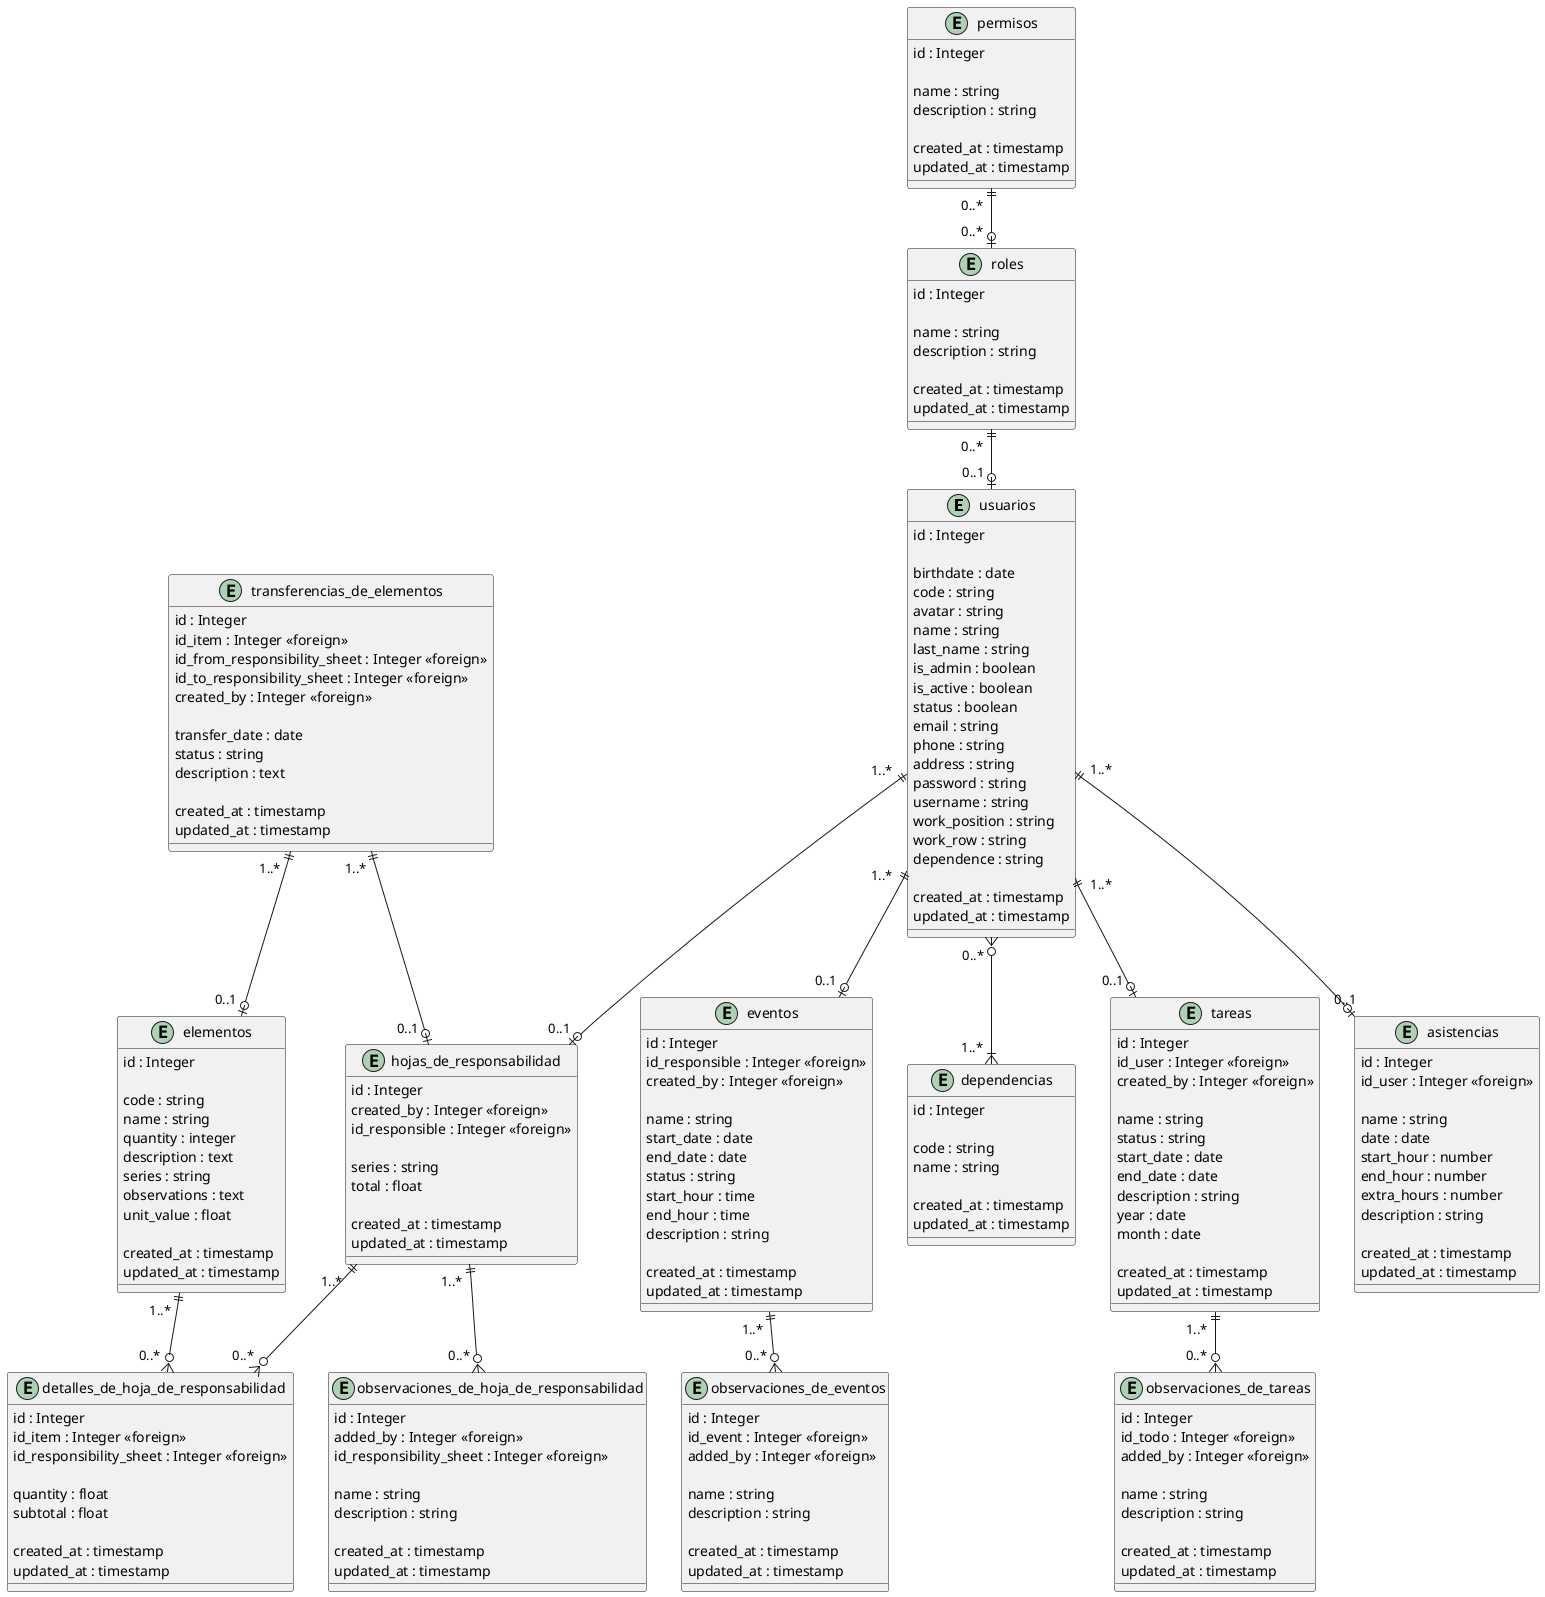 @startuml "DC 02 - Identificación de entidades"

/' === Fuertes === '/
entity users as "usuarios" {
    id : Integer

    birthdate : date
    code : string
    avatar : string
    name : string
    last_name : string
    is_admin : boolean
    is_active : boolean
    status : boolean
    email : string
    phone : string
    address : string
    password : string
    username : string
    work_position : string
    work_row : string
    dependence : string

    created_at : timestamp
    updated_at : timestamp
}

entity events as "eventos" {
    id : Integer
    id_responsible : Integer <<foreign>>
    created_by : Integer <<foreign>>

    name : string
    start_date : date
    end_date : date
    status : string
    start_hour : time
    end_hour : time
    description : string

    created_at : timestamp
    updated_at : timestamp
}

entity dependences as "dependencias" {
    id : Integer

    code : string
    name : string

    created_at : timestamp
    updated_at : timestamp
}

entity items as "elementos" {
    id : Integer

    code : string
    name : string
    quantity : integer
    description : text
    series : string
    observations : text
    unit_value : float

    created_at : timestamp
    updated_at : timestamp
}

entity responsibility_sheets as "hojas_de_responsabilidad" {
    id : Integer
    created_by : Integer <<foreign>>
    id_responsible : Integer <<foreign>>

    series : string
    total : float

    created_at : timestamp
    updated_at : timestamp
}

/' === Débiles === '/
entity todos as "tareas" {
    id : Integer
    id_user : Integer <<foreign>>
    created_by : Integer <<foreign>>

    name : string
    status : string
    start_date : date
    end_date : date
    description : string
    year : date
    month : date

    created_at : timestamp
    updated_at : timestamp
}

entity attendances as "asistencias" {
    id : Integer
    id_user : Integer <<foreign>>

    name : string
    date : date
    start_hour : number
    end_hour : number
    extra_hours : number
    description : string

    created_at : timestamp
    updated_at : timestamp
}

entity line_responsibility_sheets as "detalles_de_hoja_de_responsabilidad" {
    id : Integer
    id_item : Integer <<foreign>>
    id_responsibility_sheet : Integer <<foreign>>

    quantity : float
    subtotal : float

    created_at : timestamp
    updated_at : timestamp
}

entity observation_responsibility_sheets as "observaciones_de_hoja_de_responsabilidad" {
    id : Integer
    added_by : Integer <<foreign>>
    id_responsibility_sheet : Integer <<foreign>>

    name : string
    description : string

    created_at : timestamp
    updated_at : timestamp
}

entity roles as "roles" {
    id : Integer

    name : string
    description : string

    created_at : timestamp
    updated_at : timestamp
}

entity permissions as "permisos" {
    id : Integer

    name : string
    description : string

    created_at : timestamp
    updated_at : timestamp
}

entity item_transfers as "transferencias_de_elementos" {
    id : Integer
    id_item : Integer <<foreign>>
    id_from_responsibility_sheet : Integer <<foreign>>
    id_to_responsibility_sheet : Integer <<foreign>>
    created_by : Integer <<foreign>>

    transfer_date : date
    status : string
    description : text

    created_at : timestamp
    updated_at : timestamp
}

entity observation_events as "observaciones_de_eventos" {
    id : Integer
    id_event : Integer <<foreign>>
    added_by : Integer <<foreign>>

    name : string
    description : string

    created_at : timestamp
    updated_at : timestamp
}

entity observation_todos as "observaciones_de_tareas" {
    id : Integer
    id_todo : Integer <<foreign>>
    added_by : Integer <<foreign>>

    name : string
    description : string

    created_at : timestamp
    updated_at : timestamp
}

/' === Relaciones === '/
users "  0..*  " }o--|{ "  1..*  " dependences
users "  1..*  " ||--o| "  0..1  " events
users "  1..*  " ||--o| "  0..1  " todos
users "  1..*  " ||--o| "  0..1  " attendances
users "  1..*  " ||--o| "  0..1  " responsibility_sheets

responsibility_sheets "  1..*  " ||--o{ "  0..*  " line_responsibility_sheets
responsibility_sheets "  1..*  " ||--o{ "  0..*  " observation_responsibility_sheets
items "  1..*  " ||--o{ "  0..*  " line_responsibility_sheets

roles "  0..*  " ||--o| "  0..1  " users
permissions "  0..*  " ||--o| "  0..*  " roles
item_transfers "  1..*  " ||--o| "  0..1  " items
item_transfers "  1..*  " ||--o| "  0..1  " responsibility_sheets

events "  1..*  " ||--o{ "  0..*  " observation_events
todos "  1..*  " ||--o{ "  0..*  " observation_todos

@enduml
